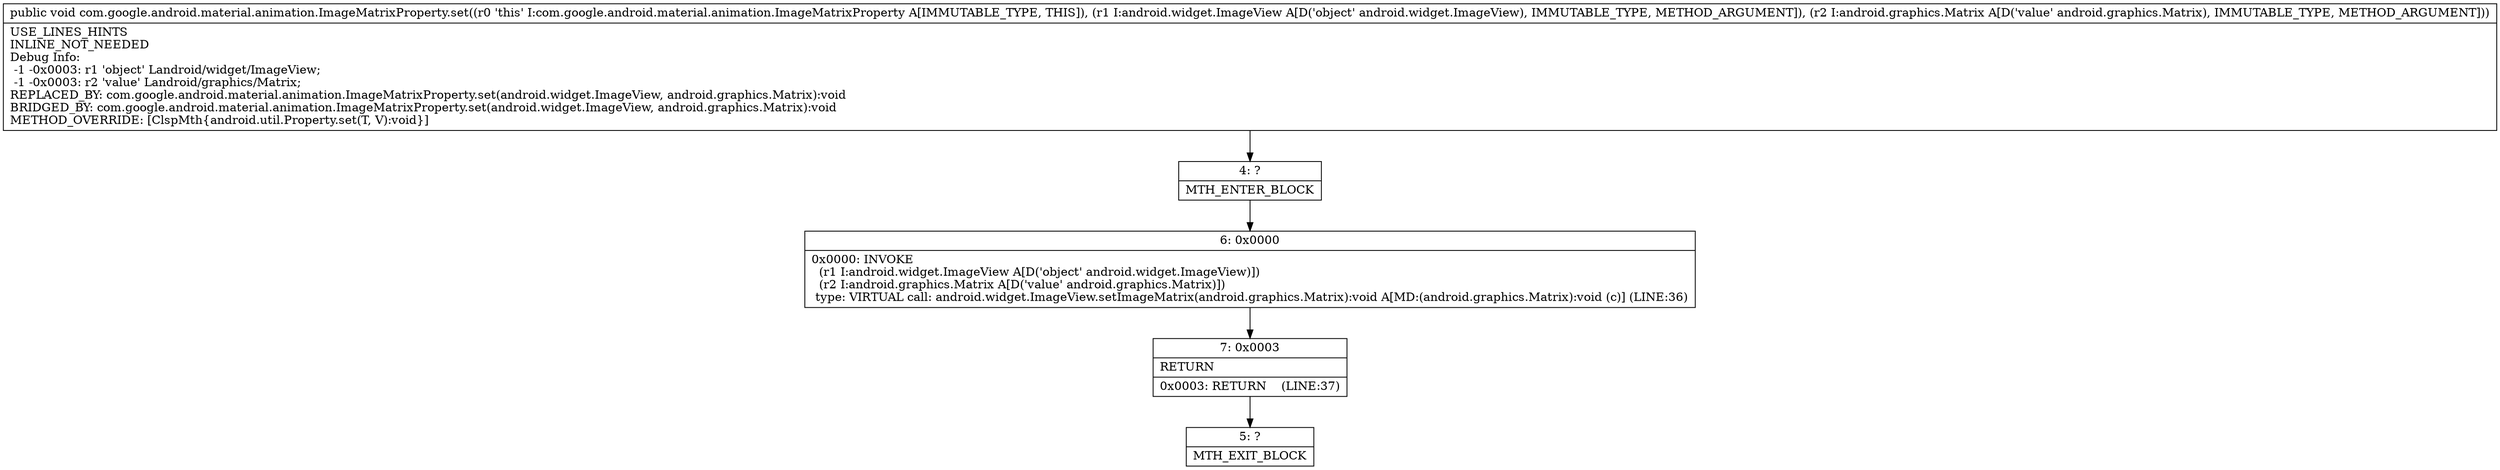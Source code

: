 digraph "CFG forcom.google.android.material.animation.ImageMatrixProperty.set(Landroid\/widget\/ImageView;Landroid\/graphics\/Matrix;)V" {
Node_4 [shape=record,label="{4\:\ ?|MTH_ENTER_BLOCK\l}"];
Node_6 [shape=record,label="{6\:\ 0x0000|0x0000: INVOKE  \l  (r1 I:android.widget.ImageView A[D('object' android.widget.ImageView)])\l  (r2 I:android.graphics.Matrix A[D('value' android.graphics.Matrix)])\l type: VIRTUAL call: android.widget.ImageView.setImageMatrix(android.graphics.Matrix):void A[MD:(android.graphics.Matrix):void (c)] (LINE:36)\l}"];
Node_7 [shape=record,label="{7\:\ 0x0003|RETURN\l|0x0003: RETURN    (LINE:37)\l}"];
Node_5 [shape=record,label="{5\:\ ?|MTH_EXIT_BLOCK\l}"];
MethodNode[shape=record,label="{public void com.google.android.material.animation.ImageMatrixProperty.set((r0 'this' I:com.google.android.material.animation.ImageMatrixProperty A[IMMUTABLE_TYPE, THIS]), (r1 I:android.widget.ImageView A[D('object' android.widget.ImageView), IMMUTABLE_TYPE, METHOD_ARGUMENT]), (r2 I:android.graphics.Matrix A[D('value' android.graphics.Matrix), IMMUTABLE_TYPE, METHOD_ARGUMENT]))  | USE_LINES_HINTS\lINLINE_NOT_NEEDED\lDebug Info:\l  \-1 \-0x0003: r1 'object' Landroid\/widget\/ImageView;\l  \-1 \-0x0003: r2 'value' Landroid\/graphics\/Matrix;\lREPLACED_BY: com.google.android.material.animation.ImageMatrixProperty.set(android.widget.ImageView, android.graphics.Matrix):void\lBRIDGED_BY: com.google.android.material.animation.ImageMatrixProperty.set(android.widget.ImageView, android.graphics.Matrix):void\lMETHOD_OVERRIDE: [ClspMth\{android.util.Property.set(T, V):void\}]\l}"];
MethodNode -> Node_4;Node_4 -> Node_6;
Node_6 -> Node_7;
Node_7 -> Node_5;
}

